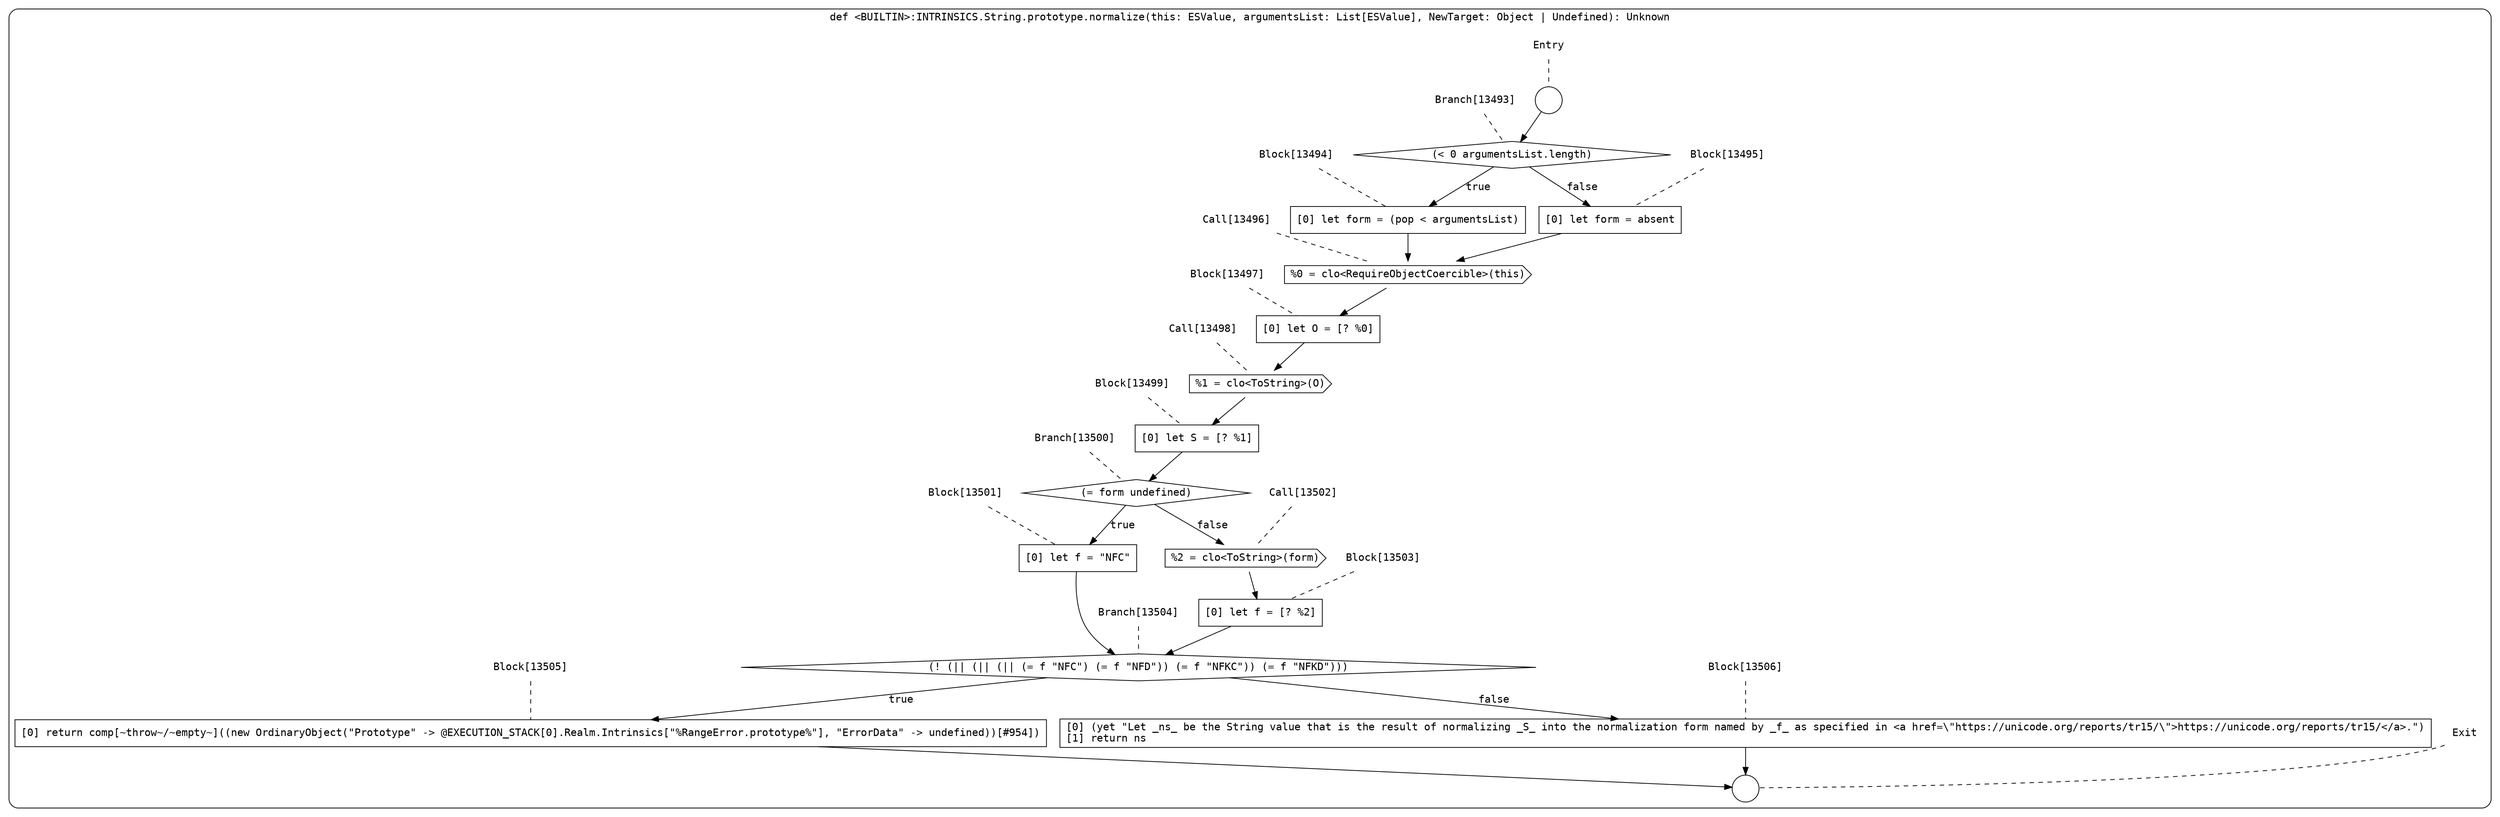 digraph {
  graph [fontname = "Consolas"]
  node [fontname = "Consolas"]
  edge [fontname = "Consolas"]
  subgraph cluster2180 {
    label = "def <BUILTIN>:INTRINSICS.String.prototype.normalize(this: ESValue, argumentsList: List[ESValue], NewTarget: Object | Undefined): Unknown"
    style = rounded
    cluster2180_entry_name [shape=none, label=<<font color="black">Entry</font>>]
    cluster2180_entry_name -> cluster2180_entry [arrowhead=none, color="black", style=dashed]
    cluster2180_entry [shape=circle label=" " color="black" fillcolor="white" style=filled]
    cluster2180_entry -> node13493 [color="black"]
    cluster2180_exit_name [shape=none, label=<<font color="black">Exit</font>>]
    cluster2180_exit_name -> cluster2180_exit [arrowhead=none, color="black", style=dashed]
    cluster2180_exit [shape=circle label=" " color="black" fillcolor="white" style=filled]
    node13493_name [shape=none, label=<<font color="black">Branch[13493]</font>>]
    node13493_name -> node13493 [arrowhead=none, color="black", style=dashed]
    node13493 [shape=diamond, label=<<font color="black">(&lt; 0 argumentsList.length)</font>> color="black" fillcolor="white", style=filled]
    node13493 -> node13494 [label=<<font color="black">true</font>> color="black"]
    node13493 -> node13495 [label=<<font color="black">false</font>> color="black"]
    node13494_name [shape=none, label=<<font color="black">Block[13494]</font>>]
    node13494_name -> node13494 [arrowhead=none, color="black", style=dashed]
    node13494 [shape=box, label=<<font color="black">[0] let form = (pop &lt; argumentsList)<BR ALIGN="LEFT"/></font>> color="black" fillcolor="white", style=filled]
    node13494 -> node13496 [color="black"]
    node13495_name [shape=none, label=<<font color="black">Block[13495]</font>>]
    node13495_name -> node13495 [arrowhead=none, color="black", style=dashed]
    node13495 [shape=box, label=<<font color="black">[0] let form = absent<BR ALIGN="LEFT"/></font>> color="black" fillcolor="white", style=filled]
    node13495 -> node13496 [color="black"]
    node13496_name [shape=none, label=<<font color="black">Call[13496]</font>>]
    node13496_name -> node13496 [arrowhead=none, color="black", style=dashed]
    node13496 [shape=cds, label=<<font color="black">%0 = clo&lt;RequireObjectCoercible&gt;(this)</font>> color="black" fillcolor="white", style=filled]
    node13496 -> node13497 [color="black"]
    node13497_name [shape=none, label=<<font color="black">Block[13497]</font>>]
    node13497_name -> node13497 [arrowhead=none, color="black", style=dashed]
    node13497 [shape=box, label=<<font color="black">[0] let O = [? %0]<BR ALIGN="LEFT"/></font>> color="black" fillcolor="white", style=filled]
    node13497 -> node13498 [color="black"]
    node13498_name [shape=none, label=<<font color="black">Call[13498]</font>>]
    node13498_name -> node13498 [arrowhead=none, color="black", style=dashed]
    node13498 [shape=cds, label=<<font color="black">%1 = clo&lt;ToString&gt;(O)</font>> color="black" fillcolor="white", style=filled]
    node13498 -> node13499 [color="black"]
    node13499_name [shape=none, label=<<font color="black">Block[13499]</font>>]
    node13499_name -> node13499 [arrowhead=none, color="black", style=dashed]
    node13499 [shape=box, label=<<font color="black">[0] let S = [? %1]<BR ALIGN="LEFT"/></font>> color="black" fillcolor="white", style=filled]
    node13499 -> node13500 [color="black"]
    node13500_name [shape=none, label=<<font color="black">Branch[13500]</font>>]
    node13500_name -> node13500 [arrowhead=none, color="black", style=dashed]
    node13500 [shape=diamond, label=<<font color="black">(= form undefined)</font>> color="black" fillcolor="white", style=filled]
    node13500 -> node13501 [label=<<font color="black">true</font>> color="black"]
    node13500 -> node13502 [label=<<font color="black">false</font>> color="black"]
    node13501_name [shape=none, label=<<font color="black">Block[13501]</font>>]
    node13501_name -> node13501 [arrowhead=none, color="black", style=dashed]
    node13501 [shape=box, label=<<font color="black">[0] let f = &quot;NFC&quot;<BR ALIGN="LEFT"/></font>> color="black" fillcolor="white", style=filled]
    node13501 -> node13504 [color="black"]
    node13502_name [shape=none, label=<<font color="black">Call[13502]</font>>]
    node13502_name -> node13502 [arrowhead=none, color="black", style=dashed]
    node13502 [shape=cds, label=<<font color="black">%2 = clo&lt;ToString&gt;(form)</font>> color="black" fillcolor="white", style=filled]
    node13502 -> node13503 [color="black"]
    node13504_name [shape=none, label=<<font color="black">Branch[13504]</font>>]
    node13504_name -> node13504 [arrowhead=none, color="black", style=dashed]
    node13504 [shape=diamond, label=<<font color="black">(! (|| (|| (|| (= f &quot;NFC&quot;) (= f &quot;NFD&quot;)) (= f &quot;NFKC&quot;)) (= f &quot;NFKD&quot;)))</font>> color="black" fillcolor="white", style=filled]
    node13504 -> node13505 [label=<<font color="black">true</font>> color="black"]
    node13504 -> node13506 [label=<<font color="black">false</font>> color="black"]
    node13503_name [shape=none, label=<<font color="black">Block[13503]</font>>]
    node13503_name -> node13503 [arrowhead=none, color="black", style=dashed]
    node13503 [shape=box, label=<<font color="black">[0] let f = [? %2]<BR ALIGN="LEFT"/></font>> color="black" fillcolor="white", style=filled]
    node13503 -> node13504 [color="black"]
    node13505_name [shape=none, label=<<font color="black">Block[13505]</font>>]
    node13505_name -> node13505 [arrowhead=none, color="black", style=dashed]
    node13505 [shape=box, label=<<font color="black">[0] return comp[~throw~/~empty~]((new OrdinaryObject(&quot;Prototype&quot; -&gt; @EXECUTION_STACK[0].Realm.Intrinsics[&quot;%RangeError.prototype%&quot;], &quot;ErrorData&quot; -&gt; undefined))[#954])<BR ALIGN="LEFT"/></font>> color="black" fillcolor="white", style=filled]
    node13505 -> cluster2180_exit [color="black"]
    node13506_name [shape=none, label=<<font color="black">Block[13506]</font>>]
    node13506_name -> node13506 [arrowhead=none, color="black", style=dashed]
    node13506 [shape=box, label=<<font color="black">[0] (yet &quot;Let _ns_ be the String value that is the result of normalizing _S_ into the normalization form named by _f_ as specified in &lt;a href=\&quot;https://unicode.org/reports/tr15/\&quot;&gt;https://unicode.org/reports/tr15/&lt;/a&gt;.&quot;)<BR ALIGN="LEFT"/>[1] return ns<BR ALIGN="LEFT"/></font>> color="black" fillcolor="white", style=filled]
    node13506 -> cluster2180_exit [color="black"]
  }
}